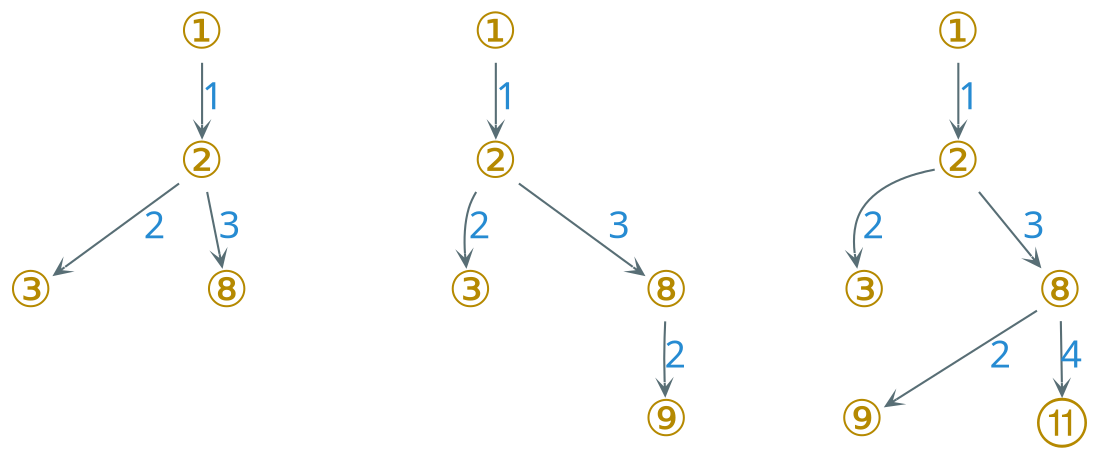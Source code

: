 digraph g {
    bgcolor=transparent
    rankdir=TB
    graph [nodesep=1.0, ranksep=0.1]
    node [shape=plain, color="#586e75", fontcolor="#b58900", fontsize=24, fontname="LXGWWenKai"]
    edge [arrowhead=vee, color="#586e75", fontcolor="#268bd2", fontsize=18, fontname="LXGWWenKai" arrowsize=0.6]

    n1 [label=①]
    n2 [label=②]
    n3 [label=③]
    n4 [label=⑧]

    n1 -> n2 [label="1"]
    n2 -> n3 [label="2"]
    n2 -> n4 [label="3"]

    n5 [label=①]
    n6 [label=②]
    n7 [label=③]
    n8 [label=⑧]
    n9 [label=⑨]

    n5 -> n6 [label="1"]
    n6 -> n7 [label="2"]
    n6 -> n8 [label="3"]
    n8 -> n9 [label="2"]

    n10 [label=①]
    n11 [label=②]
    n12 [label=③]
    n13 [label=⑧]
    n14 [label=⑨]
    n15 [label=⑪]

    n10 -> n11 [label="1"]
    n11 -> n12 [label="2"]
    n11 -> n13 [label="3"]
    n13 -> n14 [label="2"]
    n13 -> n15 [label="4"]
}